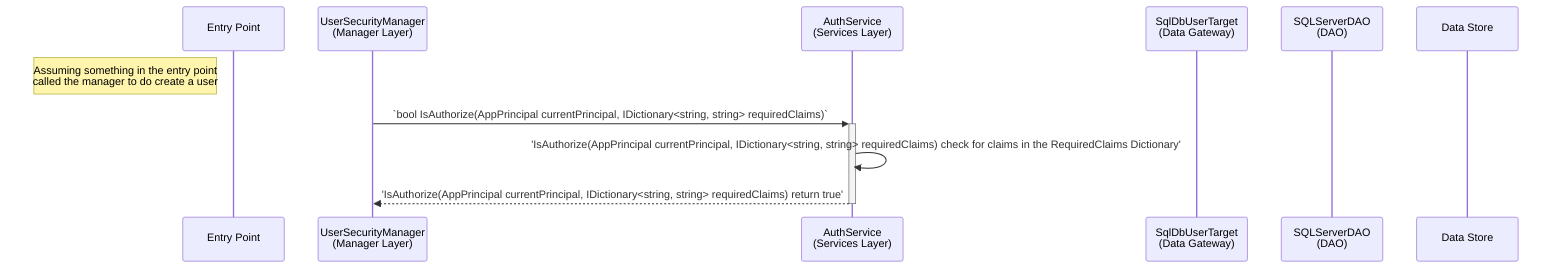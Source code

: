 sequenceDiagram
participant e as Entry Point
participant usm as UserSecurityManager<br>(Manager Layer)
participant uc as AuthService<br>(Services Layer)
participant dg as SqlDbUserTarget<br>(Data Gateway)
participant da as SQLServerDAO<br>(DAO)
participant ds as Data Store

Note Left of e: Assuming something in the entry point<br>called the manager to do create a user

usm->>+uc: `bool IsAuthorize(AppPrincipal currentPrincipal, IDictionary<string, string> requiredClaims)`
uc->>uc:'IsAuthorize(AppPrincipal currentPrincipal, IDictionary<string, string> requiredClaims) check for claims in the RequiredClaims Dictionary'

uc-->>-usm: 'IsAuthorize(AppPrincipal currentPrincipal, IDictionary<string, string> requiredClaims) return true'
